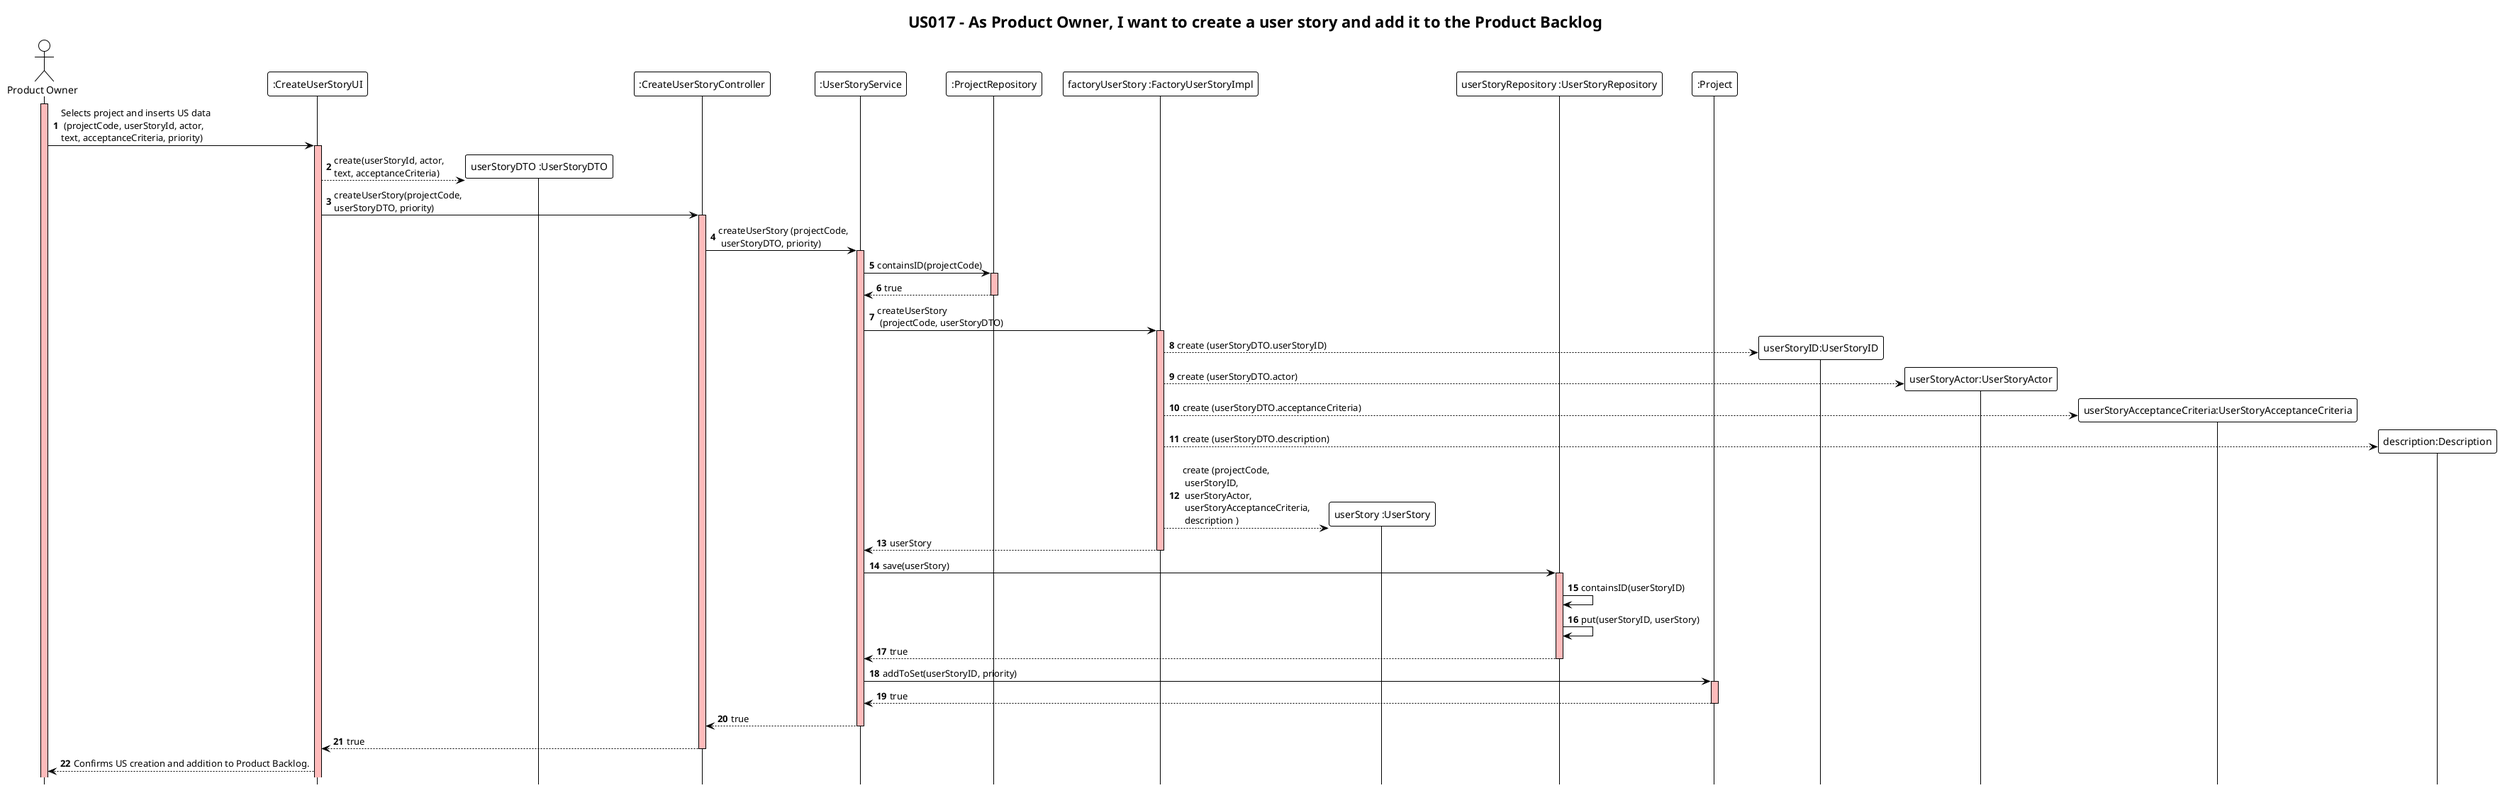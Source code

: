 @startuml
!theme plain
hide footbox
autonumber
title "US017 - As Product Owner, I want to create a user story and add it to the Product Backlog"

actor "Product Owner" as user
participant ":CreateUserStoryUI" as UI
participant "userStoryDTO :UserStoryDTO" as dto
participant ":CreateUserStoryController" as Controller
participant ":UserStoryService" as Services
participant ":ProjectRepository" as Repository
participant "factoryUserStory :FactoryUserStoryImpl" as Factory
participant "userStory :UserStory" as UserStory
participant "userStoryRepository :UserStoryRepository" as UsRepository
participant ":Project" as Project

activate user #FFBBBB
user ->  UI: Selects project and inserts US data\n (projectCode, userStoryId, actor, \ntext, acceptanceCriteria, priority)

activate UI #FFBBBB
UI --> dto ** : create(userStoryId, actor, \ntext, acceptanceCriteria)
UI -> Controller: createUserStory(projectCode, \nuserStoryDTO, priority)

activate Controller #FFBBBB
Controller -> Services: createUserStory (projectCode,\n userStoryDTO, priority)

activate Services #FFBBBB
Services -> Repository: containsID(projectCode)

activate Repository #FFBBBB
Repository -->Services: true
deactivate
Services -> Factory:createUserStory\n (projectCode, userStoryDTO)

activate Factory #FFBBBB
Factory --> "userStoryID:UserStoryID" ** :create (userStoryDTO.userStoryID)
Factory --> "userStoryActor:UserStoryActor" ** :create (userStoryDTO.actor)
Factory --> "userStoryAcceptanceCriteria:UserStoryAcceptanceCriteria" ** :create (userStoryDTO.acceptanceCriteria)
Factory --> "description:Description" ** :create (userStoryDTO.description)
Factory --> UserStory ** :create (projectCode, \n userStoryID,\n userStoryActor,\n userStoryAcceptanceCriteria,\n description )
Factory --> Services :userStory
deactivate
Services -> UsRepository :save(userStory)


activate UsRepository #FFBBBB
UsRepository ->UsRepository :containsID(userStoryID)
UsRepository ->UsRepository :put(userStoryID, userStory)
UsRepository --> Services: true
deactivate
Services -> Project :addToSet(userStoryID, priority)
activate Project #FFBBBB
Project --> Services: true
deactivate
Services --> Controller: true
deactivate
Controller --> UI: true
deactivate
UI --> user: Confirms US creation and addition to Product Backlog.

@enduml